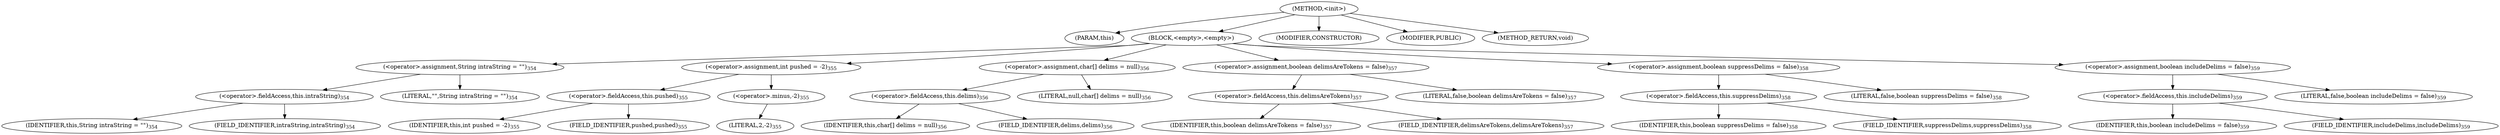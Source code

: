 digraph "&lt;init&gt;" {  
"927" [label = <(METHOD,&lt;init&gt;)> ]
"928" [label = <(PARAM,this)> ]
"929" [label = <(BLOCK,&lt;empty&gt;,&lt;empty&gt;)> ]
"930" [label = <(&lt;operator&gt;.assignment,String intraString = &quot;&quot;)<SUB>354</SUB>> ]
"931" [label = <(&lt;operator&gt;.fieldAccess,this.intraString)<SUB>354</SUB>> ]
"932" [label = <(IDENTIFIER,this,String intraString = &quot;&quot;)<SUB>354</SUB>> ]
"933" [label = <(FIELD_IDENTIFIER,intraString,intraString)<SUB>354</SUB>> ]
"934" [label = <(LITERAL,&quot;&quot;,String intraString = &quot;&quot;)<SUB>354</SUB>> ]
"935" [label = <(&lt;operator&gt;.assignment,int pushed = -2)<SUB>355</SUB>> ]
"936" [label = <(&lt;operator&gt;.fieldAccess,this.pushed)<SUB>355</SUB>> ]
"937" [label = <(IDENTIFIER,this,int pushed = -2)<SUB>355</SUB>> ]
"938" [label = <(FIELD_IDENTIFIER,pushed,pushed)<SUB>355</SUB>> ]
"939" [label = <(&lt;operator&gt;.minus,-2)<SUB>355</SUB>> ]
"940" [label = <(LITERAL,2,-2)<SUB>355</SUB>> ]
"941" [label = <(&lt;operator&gt;.assignment,char[] delims = null)<SUB>356</SUB>> ]
"942" [label = <(&lt;operator&gt;.fieldAccess,this.delims)<SUB>356</SUB>> ]
"943" [label = <(IDENTIFIER,this,char[] delims = null)<SUB>356</SUB>> ]
"944" [label = <(FIELD_IDENTIFIER,delims,delims)<SUB>356</SUB>> ]
"945" [label = <(LITERAL,null,char[] delims = null)<SUB>356</SUB>> ]
"946" [label = <(&lt;operator&gt;.assignment,boolean delimsAreTokens = false)<SUB>357</SUB>> ]
"947" [label = <(&lt;operator&gt;.fieldAccess,this.delimsAreTokens)<SUB>357</SUB>> ]
"948" [label = <(IDENTIFIER,this,boolean delimsAreTokens = false)<SUB>357</SUB>> ]
"949" [label = <(FIELD_IDENTIFIER,delimsAreTokens,delimsAreTokens)<SUB>357</SUB>> ]
"950" [label = <(LITERAL,false,boolean delimsAreTokens = false)<SUB>357</SUB>> ]
"951" [label = <(&lt;operator&gt;.assignment,boolean suppressDelims = false)<SUB>358</SUB>> ]
"952" [label = <(&lt;operator&gt;.fieldAccess,this.suppressDelims)<SUB>358</SUB>> ]
"953" [label = <(IDENTIFIER,this,boolean suppressDelims = false)<SUB>358</SUB>> ]
"954" [label = <(FIELD_IDENTIFIER,suppressDelims,suppressDelims)<SUB>358</SUB>> ]
"955" [label = <(LITERAL,false,boolean suppressDelims = false)<SUB>358</SUB>> ]
"956" [label = <(&lt;operator&gt;.assignment,boolean includeDelims = false)<SUB>359</SUB>> ]
"957" [label = <(&lt;operator&gt;.fieldAccess,this.includeDelims)<SUB>359</SUB>> ]
"958" [label = <(IDENTIFIER,this,boolean includeDelims = false)<SUB>359</SUB>> ]
"959" [label = <(FIELD_IDENTIFIER,includeDelims,includeDelims)<SUB>359</SUB>> ]
"960" [label = <(LITERAL,false,boolean includeDelims = false)<SUB>359</SUB>> ]
"961" [label = <(MODIFIER,CONSTRUCTOR)> ]
"962" [label = <(MODIFIER,PUBLIC)> ]
"963" [label = <(METHOD_RETURN,void)> ]
  "927" -> "928" 
  "927" -> "929" 
  "927" -> "961" 
  "927" -> "962" 
  "927" -> "963" 
  "929" -> "930" 
  "929" -> "935" 
  "929" -> "941" 
  "929" -> "946" 
  "929" -> "951" 
  "929" -> "956" 
  "930" -> "931" 
  "930" -> "934" 
  "931" -> "932" 
  "931" -> "933" 
  "935" -> "936" 
  "935" -> "939" 
  "936" -> "937" 
  "936" -> "938" 
  "939" -> "940" 
  "941" -> "942" 
  "941" -> "945" 
  "942" -> "943" 
  "942" -> "944" 
  "946" -> "947" 
  "946" -> "950" 
  "947" -> "948" 
  "947" -> "949" 
  "951" -> "952" 
  "951" -> "955" 
  "952" -> "953" 
  "952" -> "954" 
  "956" -> "957" 
  "956" -> "960" 
  "957" -> "958" 
  "957" -> "959" 
}
